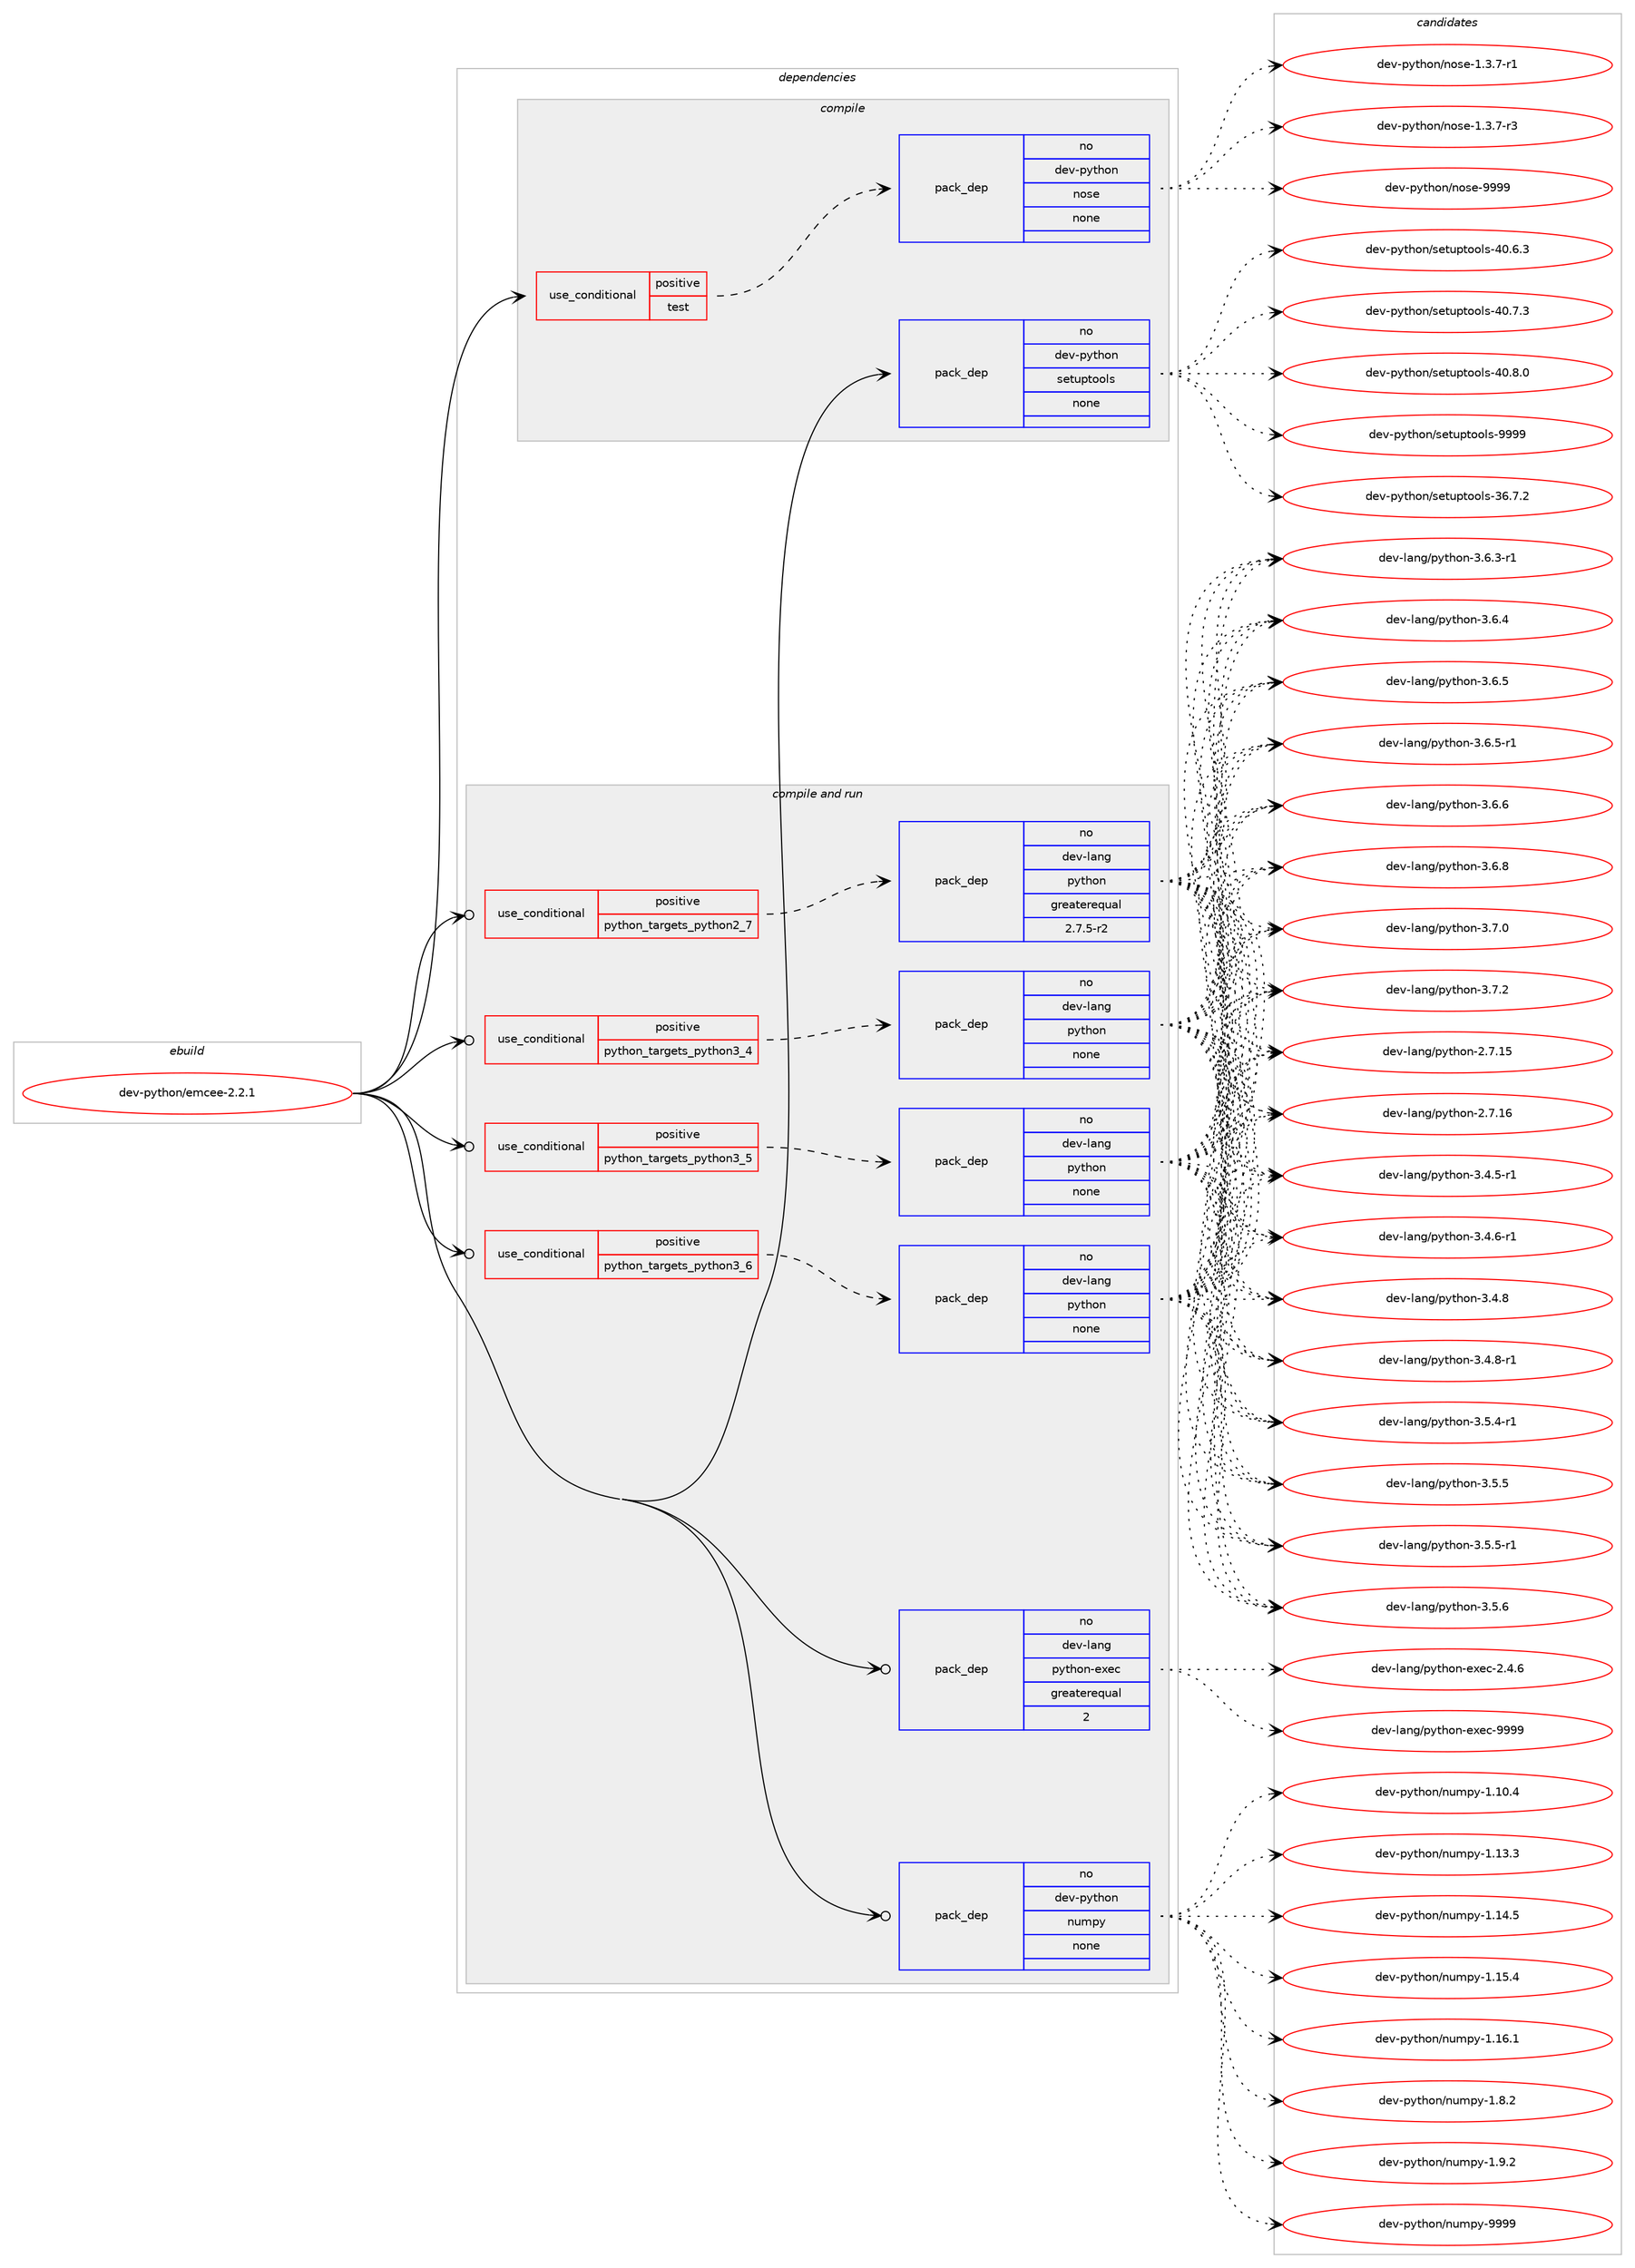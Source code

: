 digraph prolog {

# *************
# Graph options
# *************

newrank=true;
concentrate=true;
compound=true;
graph [rankdir=LR,fontname=Helvetica,fontsize=10,ranksep=1.5];#, ranksep=2.5, nodesep=0.2];
edge  [arrowhead=vee];
node  [fontname=Helvetica,fontsize=10];

# **********
# The ebuild
# **********

subgraph cluster_leftcol {
color=gray;
rank=same;
label=<<i>ebuild</i>>;
id [label="dev-python/emcee-2.2.1", color=red, width=4, href="../dev-python/emcee-2.2.1.svg"];
}

# ****************
# The dependencies
# ****************

subgraph cluster_midcol {
color=gray;
label=<<i>dependencies</i>>;
subgraph cluster_compile {
fillcolor="#eeeeee";
style=filled;
label=<<i>compile</i>>;
subgraph cond373871 {
dependency1407864 [label=<<TABLE BORDER="0" CELLBORDER="1" CELLSPACING="0" CELLPADDING="4"><TR><TD ROWSPAN="3" CELLPADDING="10">use_conditional</TD></TR><TR><TD>positive</TD></TR><TR><TD>test</TD></TR></TABLE>>, shape=none, color=red];
subgraph pack1010735 {
dependency1407865 [label=<<TABLE BORDER="0" CELLBORDER="1" CELLSPACING="0" CELLPADDING="4" WIDTH="220"><TR><TD ROWSPAN="6" CELLPADDING="30">pack_dep</TD></TR><TR><TD WIDTH="110">no</TD></TR><TR><TD>dev-python</TD></TR><TR><TD>nose</TD></TR><TR><TD>none</TD></TR><TR><TD></TD></TR></TABLE>>, shape=none, color=blue];
}
dependency1407864:e -> dependency1407865:w [weight=20,style="dashed",arrowhead="vee"];
}
id:e -> dependency1407864:w [weight=20,style="solid",arrowhead="vee"];
subgraph pack1010736 {
dependency1407866 [label=<<TABLE BORDER="0" CELLBORDER="1" CELLSPACING="0" CELLPADDING="4" WIDTH="220"><TR><TD ROWSPAN="6" CELLPADDING="30">pack_dep</TD></TR><TR><TD WIDTH="110">no</TD></TR><TR><TD>dev-python</TD></TR><TR><TD>setuptools</TD></TR><TR><TD>none</TD></TR><TR><TD></TD></TR></TABLE>>, shape=none, color=blue];
}
id:e -> dependency1407866:w [weight=20,style="solid",arrowhead="vee"];
}
subgraph cluster_compileandrun {
fillcolor="#eeeeee";
style=filled;
label=<<i>compile and run</i>>;
subgraph cond373872 {
dependency1407867 [label=<<TABLE BORDER="0" CELLBORDER="1" CELLSPACING="0" CELLPADDING="4"><TR><TD ROWSPAN="3" CELLPADDING="10">use_conditional</TD></TR><TR><TD>positive</TD></TR><TR><TD>python_targets_python2_7</TD></TR></TABLE>>, shape=none, color=red];
subgraph pack1010737 {
dependency1407868 [label=<<TABLE BORDER="0" CELLBORDER="1" CELLSPACING="0" CELLPADDING="4" WIDTH="220"><TR><TD ROWSPAN="6" CELLPADDING="30">pack_dep</TD></TR><TR><TD WIDTH="110">no</TD></TR><TR><TD>dev-lang</TD></TR><TR><TD>python</TD></TR><TR><TD>greaterequal</TD></TR><TR><TD>2.7.5-r2</TD></TR></TABLE>>, shape=none, color=blue];
}
dependency1407867:e -> dependency1407868:w [weight=20,style="dashed",arrowhead="vee"];
}
id:e -> dependency1407867:w [weight=20,style="solid",arrowhead="odotvee"];
subgraph cond373873 {
dependency1407869 [label=<<TABLE BORDER="0" CELLBORDER="1" CELLSPACING="0" CELLPADDING="4"><TR><TD ROWSPAN="3" CELLPADDING="10">use_conditional</TD></TR><TR><TD>positive</TD></TR><TR><TD>python_targets_python3_4</TD></TR></TABLE>>, shape=none, color=red];
subgraph pack1010738 {
dependency1407870 [label=<<TABLE BORDER="0" CELLBORDER="1" CELLSPACING="0" CELLPADDING="4" WIDTH="220"><TR><TD ROWSPAN="6" CELLPADDING="30">pack_dep</TD></TR><TR><TD WIDTH="110">no</TD></TR><TR><TD>dev-lang</TD></TR><TR><TD>python</TD></TR><TR><TD>none</TD></TR><TR><TD></TD></TR></TABLE>>, shape=none, color=blue];
}
dependency1407869:e -> dependency1407870:w [weight=20,style="dashed",arrowhead="vee"];
}
id:e -> dependency1407869:w [weight=20,style="solid",arrowhead="odotvee"];
subgraph cond373874 {
dependency1407871 [label=<<TABLE BORDER="0" CELLBORDER="1" CELLSPACING="0" CELLPADDING="4"><TR><TD ROWSPAN="3" CELLPADDING="10">use_conditional</TD></TR><TR><TD>positive</TD></TR><TR><TD>python_targets_python3_5</TD></TR></TABLE>>, shape=none, color=red];
subgraph pack1010739 {
dependency1407872 [label=<<TABLE BORDER="0" CELLBORDER="1" CELLSPACING="0" CELLPADDING="4" WIDTH="220"><TR><TD ROWSPAN="6" CELLPADDING="30">pack_dep</TD></TR><TR><TD WIDTH="110">no</TD></TR><TR><TD>dev-lang</TD></TR><TR><TD>python</TD></TR><TR><TD>none</TD></TR><TR><TD></TD></TR></TABLE>>, shape=none, color=blue];
}
dependency1407871:e -> dependency1407872:w [weight=20,style="dashed",arrowhead="vee"];
}
id:e -> dependency1407871:w [weight=20,style="solid",arrowhead="odotvee"];
subgraph cond373875 {
dependency1407873 [label=<<TABLE BORDER="0" CELLBORDER="1" CELLSPACING="0" CELLPADDING="4"><TR><TD ROWSPAN="3" CELLPADDING="10">use_conditional</TD></TR><TR><TD>positive</TD></TR><TR><TD>python_targets_python3_6</TD></TR></TABLE>>, shape=none, color=red];
subgraph pack1010740 {
dependency1407874 [label=<<TABLE BORDER="0" CELLBORDER="1" CELLSPACING="0" CELLPADDING="4" WIDTH="220"><TR><TD ROWSPAN="6" CELLPADDING="30">pack_dep</TD></TR><TR><TD WIDTH="110">no</TD></TR><TR><TD>dev-lang</TD></TR><TR><TD>python</TD></TR><TR><TD>none</TD></TR><TR><TD></TD></TR></TABLE>>, shape=none, color=blue];
}
dependency1407873:e -> dependency1407874:w [weight=20,style="dashed",arrowhead="vee"];
}
id:e -> dependency1407873:w [weight=20,style="solid",arrowhead="odotvee"];
subgraph pack1010741 {
dependency1407875 [label=<<TABLE BORDER="0" CELLBORDER="1" CELLSPACING="0" CELLPADDING="4" WIDTH="220"><TR><TD ROWSPAN="6" CELLPADDING="30">pack_dep</TD></TR><TR><TD WIDTH="110">no</TD></TR><TR><TD>dev-lang</TD></TR><TR><TD>python-exec</TD></TR><TR><TD>greaterequal</TD></TR><TR><TD>2</TD></TR></TABLE>>, shape=none, color=blue];
}
id:e -> dependency1407875:w [weight=20,style="solid",arrowhead="odotvee"];
subgraph pack1010742 {
dependency1407876 [label=<<TABLE BORDER="0" CELLBORDER="1" CELLSPACING="0" CELLPADDING="4" WIDTH="220"><TR><TD ROWSPAN="6" CELLPADDING="30">pack_dep</TD></TR><TR><TD WIDTH="110">no</TD></TR><TR><TD>dev-python</TD></TR><TR><TD>numpy</TD></TR><TR><TD>none</TD></TR><TR><TD></TD></TR></TABLE>>, shape=none, color=blue];
}
id:e -> dependency1407876:w [weight=20,style="solid",arrowhead="odotvee"];
}
subgraph cluster_run {
fillcolor="#eeeeee";
style=filled;
label=<<i>run</i>>;
}
}

# **************
# The candidates
# **************

subgraph cluster_choices {
rank=same;
color=gray;
label=<<i>candidates</i>>;

subgraph choice1010735 {
color=black;
nodesep=1;
choice10010111845112121116104111110471101111151014549465146554511449 [label="dev-python/nose-1.3.7-r1", color=red, width=4,href="../dev-python/nose-1.3.7-r1.svg"];
choice10010111845112121116104111110471101111151014549465146554511451 [label="dev-python/nose-1.3.7-r3", color=red, width=4,href="../dev-python/nose-1.3.7-r3.svg"];
choice10010111845112121116104111110471101111151014557575757 [label="dev-python/nose-9999", color=red, width=4,href="../dev-python/nose-9999.svg"];
dependency1407865:e -> choice10010111845112121116104111110471101111151014549465146554511449:w [style=dotted,weight="100"];
dependency1407865:e -> choice10010111845112121116104111110471101111151014549465146554511451:w [style=dotted,weight="100"];
dependency1407865:e -> choice10010111845112121116104111110471101111151014557575757:w [style=dotted,weight="100"];
}
subgraph choice1010736 {
color=black;
nodesep=1;
choice100101118451121211161041111104711510111611711211611111110811545515446554650 [label="dev-python/setuptools-36.7.2", color=red, width=4,href="../dev-python/setuptools-36.7.2.svg"];
choice100101118451121211161041111104711510111611711211611111110811545524846544651 [label="dev-python/setuptools-40.6.3", color=red, width=4,href="../dev-python/setuptools-40.6.3.svg"];
choice100101118451121211161041111104711510111611711211611111110811545524846554651 [label="dev-python/setuptools-40.7.3", color=red, width=4,href="../dev-python/setuptools-40.7.3.svg"];
choice100101118451121211161041111104711510111611711211611111110811545524846564648 [label="dev-python/setuptools-40.8.0", color=red, width=4,href="../dev-python/setuptools-40.8.0.svg"];
choice10010111845112121116104111110471151011161171121161111111081154557575757 [label="dev-python/setuptools-9999", color=red, width=4,href="../dev-python/setuptools-9999.svg"];
dependency1407866:e -> choice100101118451121211161041111104711510111611711211611111110811545515446554650:w [style=dotted,weight="100"];
dependency1407866:e -> choice100101118451121211161041111104711510111611711211611111110811545524846544651:w [style=dotted,weight="100"];
dependency1407866:e -> choice100101118451121211161041111104711510111611711211611111110811545524846554651:w [style=dotted,weight="100"];
dependency1407866:e -> choice100101118451121211161041111104711510111611711211611111110811545524846564648:w [style=dotted,weight="100"];
dependency1407866:e -> choice10010111845112121116104111110471151011161171121161111111081154557575757:w [style=dotted,weight="100"];
}
subgraph choice1010737 {
color=black;
nodesep=1;
choice10010111845108971101034711212111610411111045504655464953 [label="dev-lang/python-2.7.15", color=red, width=4,href="../dev-lang/python-2.7.15.svg"];
choice10010111845108971101034711212111610411111045504655464954 [label="dev-lang/python-2.7.16", color=red, width=4,href="../dev-lang/python-2.7.16.svg"];
choice1001011184510897110103471121211161041111104551465246534511449 [label="dev-lang/python-3.4.5-r1", color=red, width=4,href="../dev-lang/python-3.4.5-r1.svg"];
choice1001011184510897110103471121211161041111104551465246544511449 [label="dev-lang/python-3.4.6-r1", color=red, width=4,href="../dev-lang/python-3.4.6-r1.svg"];
choice100101118451089711010347112121116104111110455146524656 [label="dev-lang/python-3.4.8", color=red, width=4,href="../dev-lang/python-3.4.8.svg"];
choice1001011184510897110103471121211161041111104551465246564511449 [label="dev-lang/python-3.4.8-r1", color=red, width=4,href="../dev-lang/python-3.4.8-r1.svg"];
choice1001011184510897110103471121211161041111104551465346524511449 [label="dev-lang/python-3.5.4-r1", color=red, width=4,href="../dev-lang/python-3.5.4-r1.svg"];
choice100101118451089711010347112121116104111110455146534653 [label="dev-lang/python-3.5.5", color=red, width=4,href="../dev-lang/python-3.5.5.svg"];
choice1001011184510897110103471121211161041111104551465346534511449 [label="dev-lang/python-3.5.5-r1", color=red, width=4,href="../dev-lang/python-3.5.5-r1.svg"];
choice100101118451089711010347112121116104111110455146534654 [label="dev-lang/python-3.5.6", color=red, width=4,href="../dev-lang/python-3.5.6.svg"];
choice1001011184510897110103471121211161041111104551465446514511449 [label="dev-lang/python-3.6.3-r1", color=red, width=4,href="../dev-lang/python-3.6.3-r1.svg"];
choice100101118451089711010347112121116104111110455146544652 [label="dev-lang/python-3.6.4", color=red, width=4,href="../dev-lang/python-3.6.4.svg"];
choice100101118451089711010347112121116104111110455146544653 [label="dev-lang/python-3.6.5", color=red, width=4,href="../dev-lang/python-3.6.5.svg"];
choice1001011184510897110103471121211161041111104551465446534511449 [label="dev-lang/python-3.6.5-r1", color=red, width=4,href="../dev-lang/python-3.6.5-r1.svg"];
choice100101118451089711010347112121116104111110455146544654 [label="dev-lang/python-3.6.6", color=red, width=4,href="../dev-lang/python-3.6.6.svg"];
choice100101118451089711010347112121116104111110455146544656 [label="dev-lang/python-3.6.8", color=red, width=4,href="../dev-lang/python-3.6.8.svg"];
choice100101118451089711010347112121116104111110455146554648 [label="dev-lang/python-3.7.0", color=red, width=4,href="../dev-lang/python-3.7.0.svg"];
choice100101118451089711010347112121116104111110455146554650 [label="dev-lang/python-3.7.2", color=red, width=4,href="../dev-lang/python-3.7.2.svg"];
dependency1407868:e -> choice10010111845108971101034711212111610411111045504655464953:w [style=dotted,weight="100"];
dependency1407868:e -> choice10010111845108971101034711212111610411111045504655464954:w [style=dotted,weight="100"];
dependency1407868:e -> choice1001011184510897110103471121211161041111104551465246534511449:w [style=dotted,weight="100"];
dependency1407868:e -> choice1001011184510897110103471121211161041111104551465246544511449:w [style=dotted,weight="100"];
dependency1407868:e -> choice100101118451089711010347112121116104111110455146524656:w [style=dotted,weight="100"];
dependency1407868:e -> choice1001011184510897110103471121211161041111104551465246564511449:w [style=dotted,weight="100"];
dependency1407868:e -> choice1001011184510897110103471121211161041111104551465346524511449:w [style=dotted,weight="100"];
dependency1407868:e -> choice100101118451089711010347112121116104111110455146534653:w [style=dotted,weight="100"];
dependency1407868:e -> choice1001011184510897110103471121211161041111104551465346534511449:w [style=dotted,weight="100"];
dependency1407868:e -> choice100101118451089711010347112121116104111110455146534654:w [style=dotted,weight="100"];
dependency1407868:e -> choice1001011184510897110103471121211161041111104551465446514511449:w [style=dotted,weight="100"];
dependency1407868:e -> choice100101118451089711010347112121116104111110455146544652:w [style=dotted,weight="100"];
dependency1407868:e -> choice100101118451089711010347112121116104111110455146544653:w [style=dotted,weight="100"];
dependency1407868:e -> choice1001011184510897110103471121211161041111104551465446534511449:w [style=dotted,weight="100"];
dependency1407868:e -> choice100101118451089711010347112121116104111110455146544654:w [style=dotted,weight="100"];
dependency1407868:e -> choice100101118451089711010347112121116104111110455146544656:w [style=dotted,weight="100"];
dependency1407868:e -> choice100101118451089711010347112121116104111110455146554648:w [style=dotted,weight="100"];
dependency1407868:e -> choice100101118451089711010347112121116104111110455146554650:w [style=dotted,weight="100"];
}
subgraph choice1010738 {
color=black;
nodesep=1;
choice10010111845108971101034711212111610411111045504655464953 [label="dev-lang/python-2.7.15", color=red, width=4,href="../dev-lang/python-2.7.15.svg"];
choice10010111845108971101034711212111610411111045504655464954 [label="dev-lang/python-2.7.16", color=red, width=4,href="../dev-lang/python-2.7.16.svg"];
choice1001011184510897110103471121211161041111104551465246534511449 [label="dev-lang/python-3.4.5-r1", color=red, width=4,href="../dev-lang/python-3.4.5-r1.svg"];
choice1001011184510897110103471121211161041111104551465246544511449 [label="dev-lang/python-3.4.6-r1", color=red, width=4,href="../dev-lang/python-3.4.6-r1.svg"];
choice100101118451089711010347112121116104111110455146524656 [label="dev-lang/python-3.4.8", color=red, width=4,href="../dev-lang/python-3.4.8.svg"];
choice1001011184510897110103471121211161041111104551465246564511449 [label="dev-lang/python-3.4.8-r1", color=red, width=4,href="../dev-lang/python-3.4.8-r1.svg"];
choice1001011184510897110103471121211161041111104551465346524511449 [label="dev-lang/python-3.5.4-r1", color=red, width=4,href="../dev-lang/python-3.5.4-r1.svg"];
choice100101118451089711010347112121116104111110455146534653 [label="dev-lang/python-3.5.5", color=red, width=4,href="../dev-lang/python-3.5.5.svg"];
choice1001011184510897110103471121211161041111104551465346534511449 [label="dev-lang/python-3.5.5-r1", color=red, width=4,href="../dev-lang/python-3.5.5-r1.svg"];
choice100101118451089711010347112121116104111110455146534654 [label="dev-lang/python-3.5.6", color=red, width=4,href="../dev-lang/python-3.5.6.svg"];
choice1001011184510897110103471121211161041111104551465446514511449 [label="dev-lang/python-3.6.3-r1", color=red, width=4,href="../dev-lang/python-3.6.3-r1.svg"];
choice100101118451089711010347112121116104111110455146544652 [label="dev-lang/python-3.6.4", color=red, width=4,href="../dev-lang/python-3.6.4.svg"];
choice100101118451089711010347112121116104111110455146544653 [label="dev-lang/python-3.6.5", color=red, width=4,href="../dev-lang/python-3.6.5.svg"];
choice1001011184510897110103471121211161041111104551465446534511449 [label="dev-lang/python-3.6.5-r1", color=red, width=4,href="../dev-lang/python-3.6.5-r1.svg"];
choice100101118451089711010347112121116104111110455146544654 [label="dev-lang/python-3.6.6", color=red, width=4,href="../dev-lang/python-3.6.6.svg"];
choice100101118451089711010347112121116104111110455146544656 [label="dev-lang/python-3.6.8", color=red, width=4,href="../dev-lang/python-3.6.8.svg"];
choice100101118451089711010347112121116104111110455146554648 [label="dev-lang/python-3.7.0", color=red, width=4,href="../dev-lang/python-3.7.0.svg"];
choice100101118451089711010347112121116104111110455146554650 [label="dev-lang/python-3.7.2", color=red, width=4,href="../dev-lang/python-3.7.2.svg"];
dependency1407870:e -> choice10010111845108971101034711212111610411111045504655464953:w [style=dotted,weight="100"];
dependency1407870:e -> choice10010111845108971101034711212111610411111045504655464954:w [style=dotted,weight="100"];
dependency1407870:e -> choice1001011184510897110103471121211161041111104551465246534511449:w [style=dotted,weight="100"];
dependency1407870:e -> choice1001011184510897110103471121211161041111104551465246544511449:w [style=dotted,weight="100"];
dependency1407870:e -> choice100101118451089711010347112121116104111110455146524656:w [style=dotted,weight="100"];
dependency1407870:e -> choice1001011184510897110103471121211161041111104551465246564511449:w [style=dotted,weight="100"];
dependency1407870:e -> choice1001011184510897110103471121211161041111104551465346524511449:w [style=dotted,weight="100"];
dependency1407870:e -> choice100101118451089711010347112121116104111110455146534653:w [style=dotted,weight="100"];
dependency1407870:e -> choice1001011184510897110103471121211161041111104551465346534511449:w [style=dotted,weight="100"];
dependency1407870:e -> choice100101118451089711010347112121116104111110455146534654:w [style=dotted,weight="100"];
dependency1407870:e -> choice1001011184510897110103471121211161041111104551465446514511449:w [style=dotted,weight="100"];
dependency1407870:e -> choice100101118451089711010347112121116104111110455146544652:w [style=dotted,weight="100"];
dependency1407870:e -> choice100101118451089711010347112121116104111110455146544653:w [style=dotted,weight="100"];
dependency1407870:e -> choice1001011184510897110103471121211161041111104551465446534511449:w [style=dotted,weight="100"];
dependency1407870:e -> choice100101118451089711010347112121116104111110455146544654:w [style=dotted,weight="100"];
dependency1407870:e -> choice100101118451089711010347112121116104111110455146544656:w [style=dotted,weight="100"];
dependency1407870:e -> choice100101118451089711010347112121116104111110455146554648:w [style=dotted,weight="100"];
dependency1407870:e -> choice100101118451089711010347112121116104111110455146554650:w [style=dotted,weight="100"];
}
subgraph choice1010739 {
color=black;
nodesep=1;
choice10010111845108971101034711212111610411111045504655464953 [label="dev-lang/python-2.7.15", color=red, width=4,href="../dev-lang/python-2.7.15.svg"];
choice10010111845108971101034711212111610411111045504655464954 [label="dev-lang/python-2.7.16", color=red, width=4,href="../dev-lang/python-2.7.16.svg"];
choice1001011184510897110103471121211161041111104551465246534511449 [label="dev-lang/python-3.4.5-r1", color=red, width=4,href="../dev-lang/python-3.4.5-r1.svg"];
choice1001011184510897110103471121211161041111104551465246544511449 [label="dev-lang/python-3.4.6-r1", color=red, width=4,href="../dev-lang/python-3.4.6-r1.svg"];
choice100101118451089711010347112121116104111110455146524656 [label="dev-lang/python-3.4.8", color=red, width=4,href="../dev-lang/python-3.4.8.svg"];
choice1001011184510897110103471121211161041111104551465246564511449 [label="dev-lang/python-3.4.8-r1", color=red, width=4,href="../dev-lang/python-3.4.8-r1.svg"];
choice1001011184510897110103471121211161041111104551465346524511449 [label="dev-lang/python-3.5.4-r1", color=red, width=4,href="../dev-lang/python-3.5.4-r1.svg"];
choice100101118451089711010347112121116104111110455146534653 [label="dev-lang/python-3.5.5", color=red, width=4,href="../dev-lang/python-3.5.5.svg"];
choice1001011184510897110103471121211161041111104551465346534511449 [label="dev-lang/python-3.5.5-r1", color=red, width=4,href="../dev-lang/python-3.5.5-r1.svg"];
choice100101118451089711010347112121116104111110455146534654 [label="dev-lang/python-3.5.6", color=red, width=4,href="../dev-lang/python-3.5.6.svg"];
choice1001011184510897110103471121211161041111104551465446514511449 [label="dev-lang/python-3.6.3-r1", color=red, width=4,href="../dev-lang/python-3.6.3-r1.svg"];
choice100101118451089711010347112121116104111110455146544652 [label="dev-lang/python-3.6.4", color=red, width=4,href="../dev-lang/python-3.6.4.svg"];
choice100101118451089711010347112121116104111110455146544653 [label="dev-lang/python-3.6.5", color=red, width=4,href="../dev-lang/python-3.6.5.svg"];
choice1001011184510897110103471121211161041111104551465446534511449 [label="dev-lang/python-3.6.5-r1", color=red, width=4,href="../dev-lang/python-3.6.5-r1.svg"];
choice100101118451089711010347112121116104111110455146544654 [label="dev-lang/python-3.6.6", color=red, width=4,href="../dev-lang/python-3.6.6.svg"];
choice100101118451089711010347112121116104111110455146544656 [label="dev-lang/python-3.6.8", color=red, width=4,href="../dev-lang/python-3.6.8.svg"];
choice100101118451089711010347112121116104111110455146554648 [label="dev-lang/python-3.7.0", color=red, width=4,href="../dev-lang/python-3.7.0.svg"];
choice100101118451089711010347112121116104111110455146554650 [label="dev-lang/python-3.7.2", color=red, width=4,href="../dev-lang/python-3.7.2.svg"];
dependency1407872:e -> choice10010111845108971101034711212111610411111045504655464953:w [style=dotted,weight="100"];
dependency1407872:e -> choice10010111845108971101034711212111610411111045504655464954:w [style=dotted,weight="100"];
dependency1407872:e -> choice1001011184510897110103471121211161041111104551465246534511449:w [style=dotted,weight="100"];
dependency1407872:e -> choice1001011184510897110103471121211161041111104551465246544511449:w [style=dotted,weight="100"];
dependency1407872:e -> choice100101118451089711010347112121116104111110455146524656:w [style=dotted,weight="100"];
dependency1407872:e -> choice1001011184510897110103471121211161041111104551465246564511449:w [style=dotted,weight="100"];
dependency1407872:e -> choice1001011184510897110103471121211161041111104551465346524511449:w [style=dotted,weight="100"];
dependency1407872:e -> choice100101118451089711010347112121116104111110455146534653:w [style=dotted,weight="100"];
dependency1407872:e -> choice1001011184510897110103471121211161041111104551465346534511449:w [style=dotted,weight="100"];
dependency1407872:e -> choice100101118451089711010347112121116104111110455146534654:w [style=dotted,weight="100"];
dependency1407872:e -> choice1001011184510897110103471121211161041111104551465446514511449:w [style=dotted,weight="100"];
dependency1407872:e -> choice100101118451089711010347112121116104111110455146544652:w [style=dotted,weight="100"];
dependency1407872:e -> choice100101118451089711010347112121116104111110455146544653:w [style=dotted,weight="100"];
dependency1407872:e -> choice1001011184510897110103471121211161041111104551465446534511449:w [style=dotted,weight="100"];
dependency1407872:e -> choice100101118451089711010347112121116104111110455146544654:w [style=dotted,weight="100"];
dependency1407872:e -> choice100101118451089711010347112121116104111110455146544656:w [style=dotted,weight="100"];
dependency1407872:e -> choice100101118451089711010347112121116104111110455146554648:w [style=dotted,weight="100"];
dependency1407872:e -> choice100101118451089711010347112121116104111110455146554650:w [style=dotted,weight="100"];
}
subgraph choice1010740 {
color=black;
nodesep=1;
choice10010111845108971101034711212111610411111045504655464953 [label="dev-lang/python-2.7.15", color=red, width=4,href="../dev-lang/python-2.7.15.svg"];
choice10010111845108971101034711212111610411111045504655464954 [label="dev-lang/python-2.7.16", color=red, width=4,href="../dev-lang/python-2.7.16.svg"];
choice1001011184510897110103471121211161041111104551465246534511449 [label="dev-lang/python-3.4.5-r1", color=red, width=4,href="../dev-lang/python-3.4.5-r1.svg"];
choice1001011184510897110103471121211161041111104551465246544511449 [label="dev-lang/python-3.4.6-r1", color=red, width=4,href="../dev-lang/python-3.4.6-r1.svg"];
choice100101118451089711010347112121116104111110455146524656 [label="dev-lang/python-3.4.8", color=red, width=4,href="../dev-lang/python-3.4.8.svg"];
choice1001011184510897110103471121211161041111104551465246564511449 [label="dev-lang/python-3.4.8-r1", color=red, width=4,href="../dev-lang/python-3.4.8-r1.svg"];
choice1001011184510897110103471121211161041111104551465346524511449 [label="dev-lang/python-3.5.4-r1", color=red, width=4,href="../dev-lang/python-3.5.4-r1.svg"];
choice100101118451089711010347112121116104111110455146534653 [label="dev-lang/python-3.5.5", color=red, width=4,href="../dev-lang/python-3.5.5.svg"];
choice1001011184510897110103471121211161041111104551465346534511449 [label="dev-lang/python-3.5.5-r1", color=red, width=4,href="../dev-lang/python-3.5.5-r1.svg"];
choice100101118451089711010347112121116104111110455146534654 [label="dev-lang/python-3.5.6", color=red, width=4,href="../dev-lang/python-3.5.6.svg"];
choice1001011184510897110103471121211161041111104551465446514511449 [label="dev-lang/python-3.6.3-r1", color=red, width=4,href="../dev-lang/python-3.6.3-r1.svg"];
choice100101118451089711010347112121116104111110455146544652 [label="dev-lang/python-3.6.4", color=red, width=4,href="../dev-lang/python-3.6.4.svg"];
choice100101118451089711010347112121116104111110455146544653 [label="dev-lang/python-3.6.5", color=red, width=4,href="../dev-lang/python-3.6.5.svg"];
choice1001011184510897110103471121211161041111104551465446534511449 [label="dev-lang/python-3.6.5-r1", color=red, width=4,href="../dev-lang/python-3.6.5-r1.svg"];
choice100101118451089711010347112121116104111110455146544654 [label="dev-lang/python-3.6.6", color=red, width=4,href="../dev-lang/python-3.6.6.svg"];
choice100101118451089711010347112121116104111110455146544656 [label="dev-lang/python-3.6.8", color=red, width=4,href="../dev-lang/python-3.6.8.svg"];
choice100101118451089711010347112121116104111110455146554648 [label="dev-lang/python-3.7.0", color=red, width=4,href="../dev-lang/python-3.7.0.svg"];
choice100101118451089711010347112121116104111110455146554650 [label="dev-lang/python-3.7.2", color=red, width=4,href="../dev-lang/python-3.7.2.svg"];
dependency1407874:e -> choice10010111845108971101034711212111610411111045504655464953:w [style=dotted,weight="100"];
dependency1407874:e -> choice10010111845108971101034711212111610411111045504655464954:w [style=dotted,weight="100"];
dependency1407874:e -> choice1001011184510897110103471121211161041111104551465246534511449:w [style=dotted,weight="100"];
dependency1407874:e -> choice1001011184510897110103471121211161041111104551465246544511449:w [style=dotted,weight="100"];
dependency1407874:e -> choice100101118451089711010347112121116104111110455146524656:w [style=dotted,weight="100"];
dependency1407874:e -> choice1001011184510897110103471121211161041111104551465246564511449:w [style=dotted,weight="100"];
dependency1407874:e -> choice1001011184510897110103471121211161041111104551465346524511449:w [style=dotted,weight="100"];
dependency1407874:e -> choice100101118451089711010347112121116104111110455146534653:w [style=dotted,weight="100"];
dependency1407874:e -> choice1001011184510897110103471121211161041111104551465346534511449:w [style=dotted,weight="100"];
dependency1407874:e -> choice100101118451089711010347112121116104111110455146534654:w [style=dotted,weight="100"];
dependency1407874:e -> choice1001011184510897110103471121211161041111104551465446514511449:w [style=dotted,weight="100"];
dependency1407874:e -> choice100101118451089711010347112121116104111110455146544652:w [style=dotted,weight="100"];
dependency1407874:e -> choice100101118451089711010347112121116104111110455146544653:w [style=dotted,weight="100"];
dependency1407874:e -> choice1001011184510897110103471121211161041111104551465446534511449:w [style=dotted,weight="100"];
dependency1407874:e -> choice100101118451089711010347112121116104111110455146544654:w [style=dotted,weight="100"];
dependency1407874:e -> choice100101118451089711010347112121116104111110455146544656:w [style=dotted,weight="100"];
dependency1407874:e -> choice100101118451089711010347112121116104111110455146554648:w [style=dotted,weight="100"];
dependency1407874:e -> choice100101118451089711010347112121116104111110455146554650:w [style=dotted,weight="100"];
}
subgraph choice1010741 {
color=black;
nodesep=1;
choice1001011184510897110103471121211161041111104510112010199455046524654 [label="dev-lang/python-exec-2.4.6", color=red, width=4,href="../dev-lang/python-exec-2.4.6.svg"];
choice10010111845108971101034711212111610411111045101120101994557575757 [label="dev-lang/python-exec-9999", color=red, width=4,href="../dev-lang/python-exec-9999.svg"];
dependency1407875:e -> choice1001011184510897110103471121211161041111104510112010199455046524654:w [style=dotted,weight="100"];
dependency1407875:e -> choice10010111845108971101034711212111610411111045101120101994557575757:w [style=dotted,weight="100"];
}
subgraph choice1010742 {
color=black;
nodesep=1;
choice100101118451121211161041111104711011710911212145494649484652 [label="dev-python/numpy-1.10.4", color=red, width=4,href="../dev-python/numpy-1.10.4.svg"];
choice100101118451121211161041111104711011710911212145494649514651 [label="dev-python/numpy-1.13.3", color=red, width=4,href="../dev-python/numpy-1.13.3.svg"];
choice100101118451121211161041111104711011710911212145494649524653 [label="dev-python/numpy-1.14.5", color=red, width=4,href="../dev-python/numpy-1.14.5.svg"];
choice100101118451121211161041111104711011710911212145494649534652 [label="dev-python/numpy-1.15.4", color=red, width=4,href="../dev-python/numpy-1.15.4.svg"];
choice100101118451121211161041111104711011710911212145494649544649 [label="dev-python/numpy-1.16.1", color=red, width=4,href="../dev-python/numpy-1.16.1.svg"];
choice1001011184511212111610411111047110117109112121454946564650 [label="dev-python/numpy-1.8.2", color=red, width=4,href="../dev-python/numpy-1.8.2.svg"];
choice1001011184511212111610411111047110117109112121454946574650 [label="dev-python/numpy-1.9.2", color=red, width=4,href="../dev-python/numpy-1.9.2.svg"];
choice10010111845112121116104111110471101171091121214557575757 [label="dev-python/numpy-9999", color=red, width=4,href="../dev-python/numpy-9999.svg"];
dependency1407876:e -> choice100101118451121211161041111104711011710911212145494649484652:w [style=dotted,weight="100"];
dependency1407876:e -> choice100101118451121211161041111104711011710911212145494649514651:w [style=dotted,weight="100"];
dependency1407876:e -> choice100101118451121211161041111104711011710911212145494649524653:w [style=dotted,weight="100"];
dependency1407876:e -> choice100101118451121211161041111104711011710911212145494649534652:w [style=dotted,weight="100"];
dependency1407876:e -> choice100101118451121211161041111104711011710911212145494649544649:w [style=dotted,weight="100"];
dependency1407876:e -> choice1001011184511212111610411111047110117109112121454946564650:w [style=dotted,weight="100"];
dependency1407876:e -> choice1001011184511212111610411111047110117109112121454946574650:w [style=dotted,weight="100"];
dependency1407876:e -> choice10010111845112121116104111110471101171091121214557575757:w [style=dotted,weight="100"];
}
}

}

